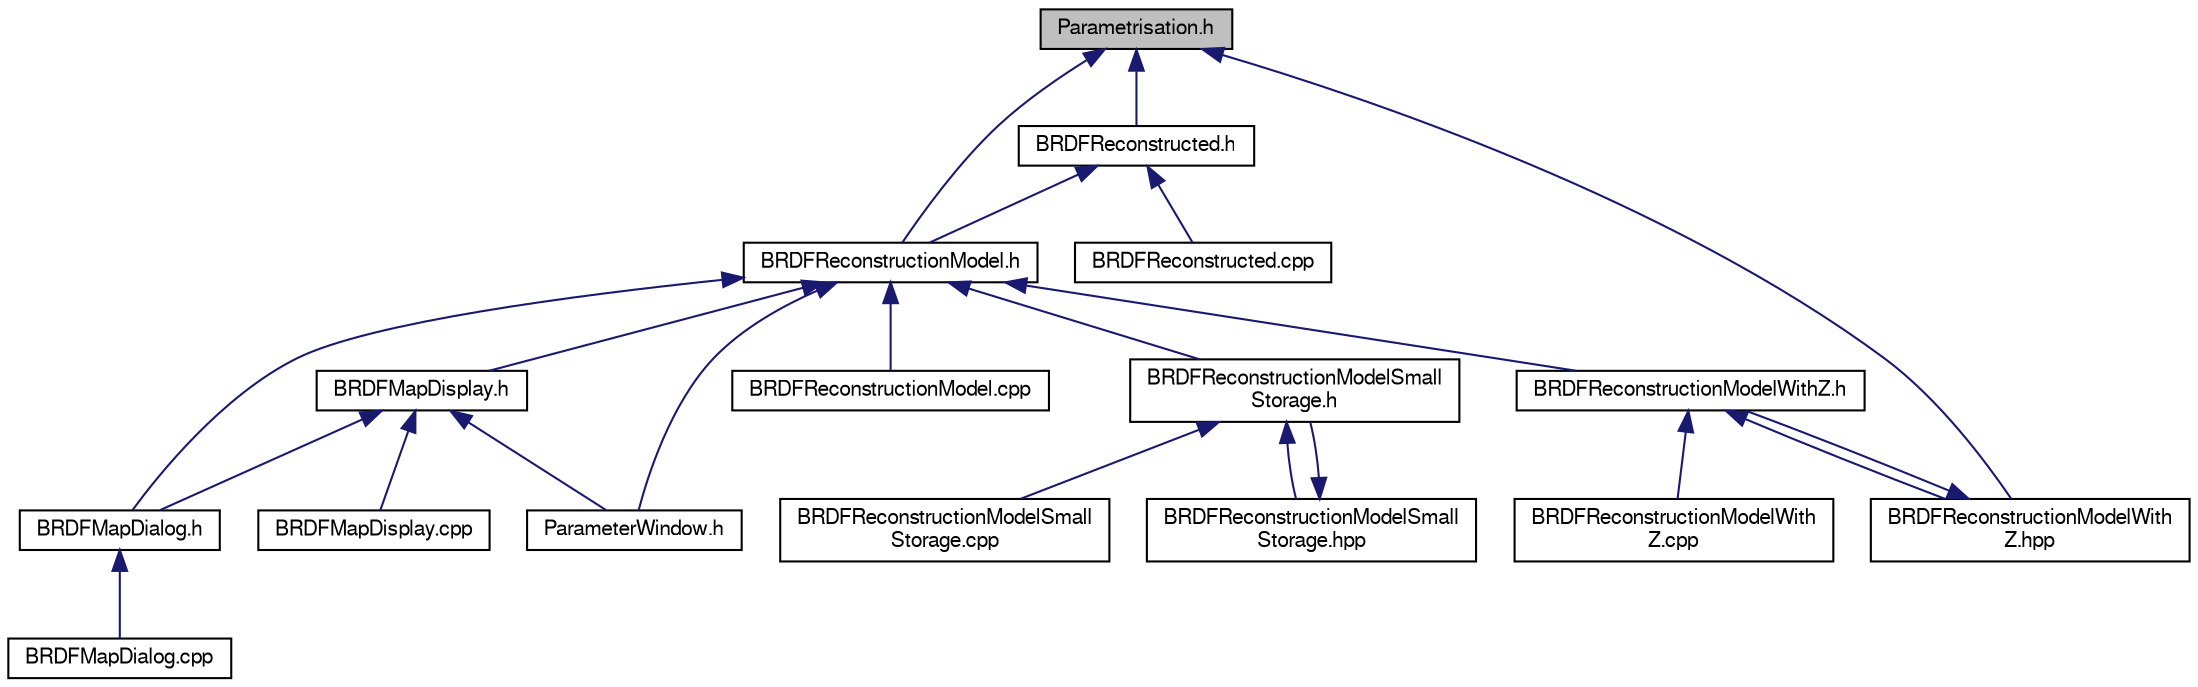 digraph "Parametrisation.h"
{
 // LATEX_PDF_SIZE
  edge [fontname="FreeSans",fontsize="10",labelfontname="FreeSans",labelfontsize="10"];
  node [fontname="FreeSans",fontsize="10",shape=record];
  Node9 [label="Parametrisation.h",height=0.2,width=0.4,color="black", fillcolor="grey75", style="filled", fontcolor="black",tooltip="Functions and classes related to the BRDF space parametrisation that are common to the Optimisation m..."];
  Node9 -> Node10 [dir="back",color="midnightblue",fontsize="10",style="solid",fontname="FreeSans"];
  Node10 [label="BRDFReconstructed.h",height=0.2,width=0.4,color="black", fillcolor="white", style="filled",URL="$_b_r_d_f_reconstructed_8h.html",tooltip=" "];
  Node10 -> Node11 [dir="back",color="midnightblue",fontsize="10",style="solid",fontname="FreeSans"];
  Node11 [label="BRDFReconstructionModel.h",height=0.2,width=0.4,color="black", fillcolor="white", style="filled",URL="$_b_r_d_f_reconstruction_model_8h.html",tooltip=" "];
  Node11 -> Node12 [dir="back",color="midnightblue",fontsize="10",style="solid",fontname="FreeSans"];
  Node12 [label="BRDFMapDisplay.h",height=0.2,width=0.4,color="black", fillcolor="white", style="filled",URL="$_b_r_d_f_map_display_8h.html",tooltip=" "];
  Node12 -> Node13 [dir="back",color="midnightblue",fontsize="10",style="solid",fontname="FreeSans"];
  Node13 [label="BRDFMapDialog.h",height=0.2,width=0.4,color="black", fillcolor="white", style="filled",URL="$_b_r_d_f_map_dialog_8h.html",tooltip=" "];
  Node13 -> Node14 [dir="back",color="midnightblue",fontsize="10",style="solid",fontname="FreeSans"];
  Node14 [label="BRDFMapDialog.cpp",height=0.2,width=0.4,color="black", fillcolor="white", style="filled",URL="$_b_r_d_f_map_dialog_8cpp.html",tooltip=" "];
  Node12 -> Node15 [dir="back",color="midnightblue",fontsize="10",style="solid",fontname="FreeSans"];
  Node15 [label="BRDFMapDisplay.cpp",height=0.2,width=0.4,color="black", fillcolor="white", style="filled",URL="$_b_r_d_f_map_display_8cpp.html",tooltip=" "];
  Node12 -> Node16 [dir="back",color="midnightblue",fontsize="10",style="solid",fontname="FreeSans"];
  Node16 [label="ParameterWindow.h",height=0.2,width=0.4,color="black", fillcolor="white", style="filled",URL="$_parameter_window_8h.html",tooltip=" "];
  Node11 -> Node13 [dir="back",color="midnightblue",fontsize="10",style="solid",fontname="FreeSans"];
  Node11 -> Node17 [dir="back",color="midnightblue",fontsize="10",style="solid",fontname="FreeSans"];
  Node17 [label="BRDFReconstructionModel.cpp",height=0.2,width=0.4,color="black", fillcolor="white", style="filled",URL="$_b_r_d_f_reconstruction_model_8cpp.html",tooltip=" "];
  Node11 -> Node18 [dir="back",color="midnightblue",fontsize="10",style="solid",fontname="FreeSans"];
  Node18 [label="BRDFReconstructionModelSmall\lStorage.h",height=0.2,width=0.4,color="black", fillcolor="white", style="filled",URL="$_b_r_d_f_reconstruction_model_small_storage_8h.html",tooltip=" "];
  Node18 -> Node19 [dir="back",color="midnightblue",fontsize="10",style="solid",fontname="FreeSans"];
  Node19 [label="BRDFReconstructionModelSmall\lStorage.cpp",height=0.2,width=0.4,color="black", fillcolor="white", style="filled",URL="$_b_r_d_f_reconstruction_model_small_storage_8cpp.html",tooltip=" "];
  Node18 -> Node20 [dir="back",color="midnightblue",fontsize="10",style="solid",fontname="FreeSans"];
  Node20 [label="BRDFReconstructionModelSmall\lStorage.hpp",height=0.2,width=0.4,color="black", fillcolor="white", style="filled",URL="$_b_r_d_f_reconstruction_model_small_storage_8hpp.html",tooltip=" "];
  Node20 -> Node18 [dir="back",color="midnightblue",fontsize="10",style="solid",fontname="FreeSans"];
  Node11 -> Node21 [dir="back",color="midnightblue",fontsize="10",style="solid",fontname="FreeSans"];
  Node21 [label="BRDFReconstructionModelWithZ.h",height=0.2,width=0.4,color="black", fillcolor="white", style="filled",URL="$_b_r_d_f_reconstruction_model_with_z_8h.html",tooltip=" "];
  Node21 -> Node22 [dir="back",color="midnightblue",fontsize="10",style="solid",fontname="FreeSans"];
  Node22 [label="BRDFReconstructionModelWith\lZ.cpp",height=0.2,width=0.4,color="black", fillcolor="white", style="filled",URL="$_b_r_d_f_reconstruction_model_with_z_8cpp.html",tooltip=" "];
  Node21 -> Node23 [dir="back",color="midnightblue",fontsize="10",style="solid",fontname="FreeSans"];
  Node23 [label="BRDFReconstructionModelWith\lZ.hpp",height=0.2,width=0.4,color="black", fillcolor="white", style="filled",URL="$_b_r_d_f_reconstruction_model_with_z_8hpp.html",tooltip=" "];
  Node23 -> Node21 [dir="back",color="midnightblue",fontsize="10",style="solid",fontname="FreeSans"];
  Node11 -> Node16 [dir="back",color="midnightblue",fontsize="10",style="solid",fontname="FreeSans"];
  Node10 -> Node24 [dir="back",color="midnightblue",fontsize="10",style="solid",fontname="FreeSans"];
  Node24 [label="BRDFReconstructed.cpp",height=0.2,width=0.4,color="black", fillcolor="white", style="filled",URL="$_b_r_d_f_reconstructed_8cpp.html",tooltip=" "];
  Node9 -> Node11 [dir="back",color="midnightblue",fontsize="10",style="solid",fontname="FreeSans"];
  Node9 -> Node23 [dir="back",color="midnightblue",fontsize="10",style="solid",fontname="FreeSans"];
}

